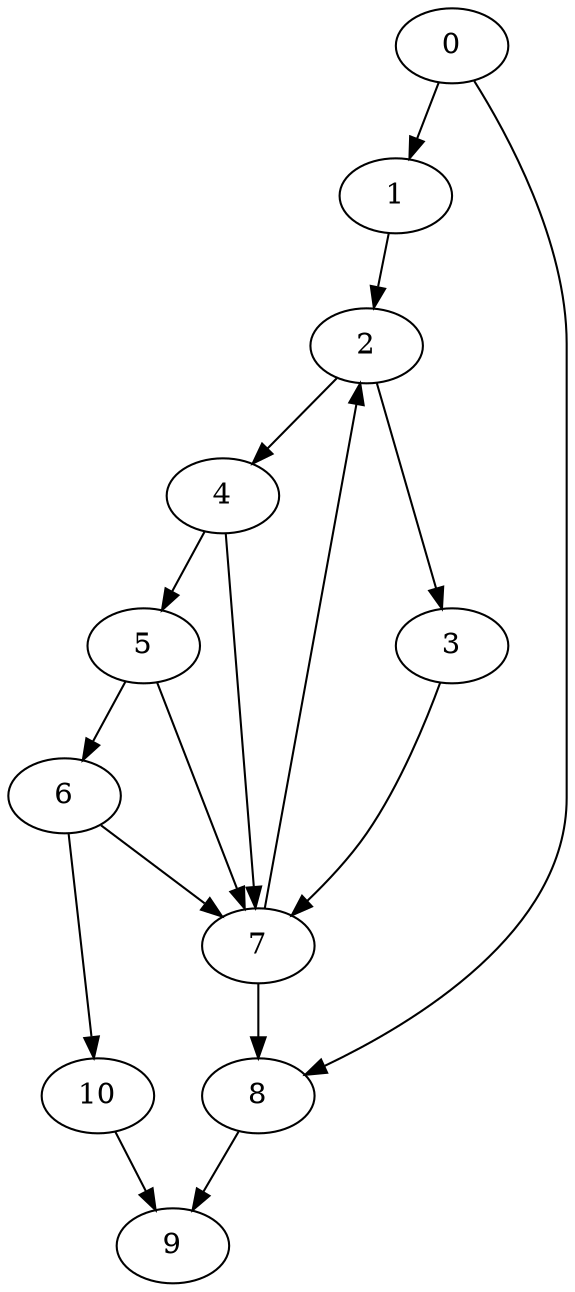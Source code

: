 digraph {
	0
	1
	2
	3
	4
	5
	6
	7
	8
	9
	10
	1 -> 2
	7 -> 2
	2 -> 3
	2 -> 4
	4 -> 5
	0 -> 1
	5 -> 6
	3 -> 7
	4 -> 7
	5 -> 7
	6 -> 7
	0 -> 8
	7 -> 8
	10 -> 9
	8 -> 9
	6 -> 10
}
